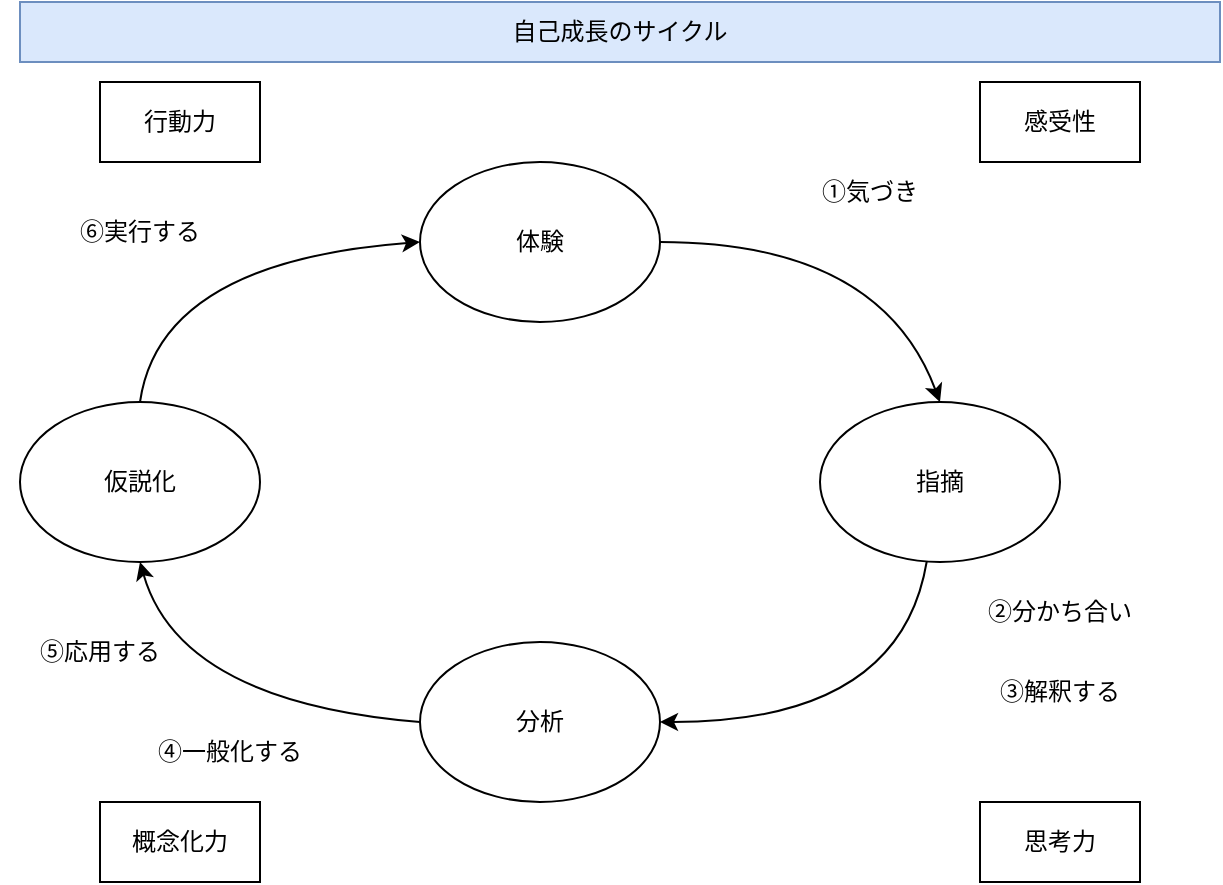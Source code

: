 <mxfile version="26.0.8">
  <diagram name="ページ1" id="ezFPfCWpD2IzvcpsYTNy">
    <mxGraphModel dx="1364" dy="903" grid="1" gridSize="10" guides="1" tooltips="1" connect="1" arrows="1" fold="1" page="1" pageScale="1" pageWidth="827" pageHeight="1169" math="0" shadow="0">
      <root>
        <mxCell id="0" />
        <mxCell id="1" parent="0" />
        <mxCell id="wB-vOCK7ZeIK4jQeP6Mi-1" value="行動力" style="text;html=1;align=center;verticalAlign=middle;whiteSpace=wrap;rounded=0;strokeColor=default;" parent="1" vertex="1">
          <mxGeometry x="160" y="160" width="80" height="40" as="geometry" />
        </mxCell>
        <mxCell id="wB-vOCK7ZeIK4jQeP6Mi-2" value="感受性" style="text;html=1;align=center;verticalAlign=middle;whiteSpace=wrap;rounded=0;strokeColor=default;" parent="1" vertex="1">
          <mxGeometry x="600" y="160" width="80" height="40" as="geometry" />
        </mxCell>
        <mxCell id="wB-vOCK7ZeIK4jQeP6Mi-3" value="体験" style="ellipse;whiteSpace=wrap;html=1;" parent="1" vertex="1">
          <mxGeometry x="320" y="200" width="120" height="80" as="geometry" />
        </mxCell>
        <mxCell id="wB-vOCK7ZeIK4jQeP6Mi-4" value="指摘" style="ellipse;whiteSpace=wrap;html=1;" parent="1" vertex="1">
          <mxGeometry x="520" y="320" width="120" height="80" as="geometry" />
        </mxCell>
        <mxCell id="wB-vOCK7ZeIK4jQeP6Mi-5" value="" style="curved=1;endArrow=classic;html=1;rounded=0;exitX=1;exitY=0.5;exitDx=0;exitDy=0;entryX=0.5;entryY=0;entryDx=0;entryDy=0;" parent="1" source="wB-vOCK7ZeIK4jQeP6Mi-3" target="wB-vOCK7ZeIK4jQeP6Mi-4" edge="1">
          <mxGeometry width="50" height="50" relative="1" as="geometry">
            <mxPoint x="460" y="440" as="sourcePoint" />
            <mxPoint x="510" y="390" as="targetPoint" />
            <Array as="points">
              <mxPoint x="550" y="240" />
            </Array>
          </mxGeometry>
        </mxCell>
        <mxCell id="wB-vOCK7ZeIK4jQeP6Mi-6" value="分析" style="ellipse;whiteSpace=wrap;html=1;" parent="1" vertex="1">
          <mxGeometry x="320" y="440" width="120" height="80" as="geometry" />
        </mxCell>
        <mxCell id="wB-vOCK7ZeIK4jQeP6Mi-7" value="" style="curved=1;endArrow=classic;html=1;rounded=0;entryX=1;entryY=0.5;entryDx=0;entryDy=0;" parent="1" source="wB-vOCK7ZeIK4jQeP6Mi-4" target="wB-vOCK7ZeIK4jQeP6Mi-6" edge="1">
          <mxGeometry width="50" height="50" relative="1" as="geometry">
            <mxPoint x="450" y="430" as="sourcePoint" />
            <mxPoint x="590" y="510" as="targetPoint" />
            <Array as="points">
              <mxPoint x="560" y="480" />
            </Array>
          </mxGeometry>
        </mxCell>
        <mxCell id="wB-vOCK7ZeIK4jQeP6Mi-8" value="仮説化" style="ellipse;whiteSpace=wrap;html=1;" parent="1" vertex="1">
          <mxGeometry x="120" y="320" width="120" height="80" as="geometry" />
        </mxCell>
        <mxCell id="wB-vOCK7ZeIK4jQeP6Mi-9" value="" style="curved=1;endArrow=classic;html=1;rounded=0;entryX=0.5;entryY=1;entryDx=0;entryDy=0;exitX=0;exitY=0.5;exitDx=0;exitDy=0;" parent="1" source="wB-vOCK7ZeIK4jQeP6Mi-6" edge="1">
          <mxGeometry width="50" height="50" relative="1" as="geometry">
            <mxPoint x="320" y="490" as="sourcePoint" />
            <mxPoint x="180" y="400" as="targetPoint" />
            <Array as="points">
              <mxPoint x="200" y="470" />
            </Array>
          </mxGeometry>
        </mxCell>
        <mxCell id="wB-vOCK7ZeIK4jQeP6Mi-10" value="" style="curved=1;endArrow=classic;html=1;rounded=0;entryX=0;entryY=0.5;entryDx=0;entryDy=0;exitX=0.5;exitY=0;exitDx=0;exitDy=0;" parent="1" source="wB-vOCK7ZeIK4jQeP6Mi-8" target="wB-vOCK7ZeIK4jQeP6Mi-3" edge="1">
          <mxGeometry width="50" height="50" relative="1" as="geometry">
            <mxPoint x="400" y="340" as="sourcePoint" />
            <mxPoint x="260" y="260" as="targetPoint" />
            <Array as="points">
              <mxPoint x="190" y="250" />
            </Array>
          </mxGeometry>
        </mxCell>
        <mxCell id="wB-vOCK7ZeIK4jQeP6Mi-12" value="①気づき" style="text;html=1;align=center;verticalAlign=middle;whiteSpace=wrap;rounded=0;" parent="1" vertex="1">
          <mxGeometry x="480" y="200" width="130" height="30" as="geometry" />
        </mxCell>
        <mxCell id="wB-vOCK7ZeIK4jQeP6Mi-13" value="思考力" style="text;html=1;align=center;verticalAlign=middle;whiteSpace=wrap;rounded=0;strokeColor=default;" parent="1" vertex="1">
          <mxGeometry x="600" y="520" width="80" height="40" as="geometry" />
        </mxCell>
        <mxCell id="wB-vOCK7ZeIK4jQeP6Mi-14" value="概念化力" style="text;html=1;align=center;verticalAlign=middle;whiteSpace=wrap;rounded=0;strokeColor=default;" parent="1" vertex="1">
          <mxGeometry x="160" y="520" width="80" height="40" as="geometry" />
        </mxCell>
        <mxCell id="wB-vOCK7ZeIK4jQeP6Mi-15" value="➁分かち合い" style="text;html=1;align=center;verticalAlign=middle;whiteSpace=wrap;rounded=0;" parent="1" vertex="1">
          <mxGeometry x="575" y="410" width="130" height="30" as="geometry" />
        </mxCell>
        <mxCell id="wB-vOCK7ZeIK4jQeP6Mi-16" value="③解釈する" style="text;html=1;align=center;verticalAlign=middle;whiteSpace=wrap;rounded=0;" parent="1" vertex="1">
          <mxGeometry x="575" y="450" width="130" height="30" as="geometry" />
        </mxCell>
        <mxCell id="wB-vOCK7ZeIK4jQeP6Mi-17" value="④一般化する" style="text;html=1;align=center;verticalAlign=middle;whiteSpace=wrap;rounded=0;" parent="1" vertex="1">
          <mxGeometry x="160" y="480" width="130" height="30" as="geometry" />
        </mxCell>
        <mxCell id="wB-vOCK7ZeIK4jQeP6Mi-18" value="⑤応用する" style="text;html=1;align=center;verticalAlign=middle;whiteSpace=wrap;rounded=0;" parent="1" vertex="1">
          <mxGeometry x="110" y="430" width="100" height="30" as="geometry" />
        </mxCell>
        <mxCell id="wB-vOCK7ZeIK4jQeP6Mi-20" value="⑥実行する" style="text;html=1;align=center;verticalAlign=middle;whiteSpace=wrap;rounded=0;" parent="1" vertex="1">
          <mxGeometry x="115" y="220" width="130" height="30" as="geometry" />
        </mxCell>
        <mxCell id="wB-vOCK7ZeIK4jQeP6Mi-21" value="自己成長のサイクル" style="text;html=1;align=center;verticalAlign=middle;whiteSpace=wrap;rounded=0;fillColor=#dae8fc;strokeColor=#6c8ebf;" parent="1" vertex="1">
          <mxGeometry x="120" y="120" width="600" height="30" as="geometry" />
        </mxCell>
      </root>
    </mxGraphModel>
  </diagram>
</mxfile>
